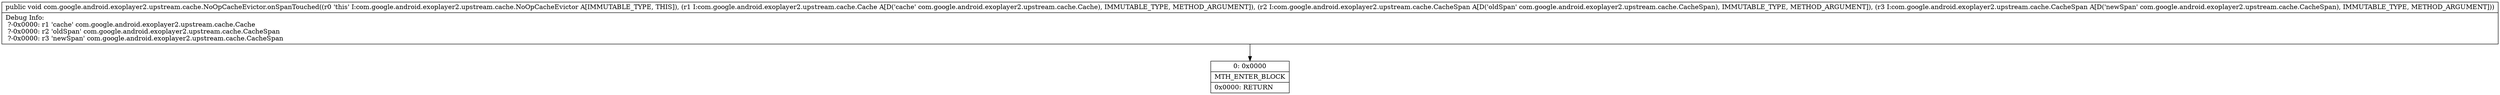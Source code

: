 digraph "CFG forcom.google.android.exoplayer2.upstream.cache.NoOpCacheEvictor.onSpanTouched(Lcom\/google\/android\/exoplayer2\/upstream\/cache\/Cache;Lcom\/google\/android\/exoplayer2\/upstream\/cache\/CacheSpan;Lcom\/google\/android\/exoplayer2\/upstream\/cache\/CacheSpan;)V" {
Node_0 [shape=record,label="{0\:\ 0x0000|MTH_ENTER_BLOCK\l|0x0000: RETURN   \l}"];
MethodNode[shape=record,label="{public void com.google.android.exoplayer2.upstream.cache.NoOpCacheEvictor.onSpanTouched((r0 'this' I:com.google.android.exoplayer2.upstream.cache.NoOpCacheEvictor A[IMMUTABLE_TYPE, THIS]), (r1 I:com.google.android.exoplayer2.upstream.cache.Cache A[D('cache' com.google.android.exoplayer2.upstream.cache.Cache), IMMUTABLE_TYPE, METHOD_ARGUMENT]), (r2 I:com.google.android.exoplayer2.upstream.cache.CacheSpan A[D('oldSpan' com.google.android.exoplayer2.upstream.cache.CacheSpan), IMMUTABLE_TYPE, METHOD_ARGUMENT]), (r3 I:com.google.android.exoplayer2.upstream.cache.CacheSpan A[D('newSpan' com.google.android.exoplayer2.upstream.cache.CacheSpan), IMMUTABLE_TYPE, METHOD_ARGUMENT]))  | Debug Info:\l  ?\-0x0000: r1 'cache' com.google.android.exoplayer2.upstream.cache.Cache\l  ?\-0x0000: r2 'oldSpan' com.google.android.exoplayer2.upstream.cache.CacheSpan\l  ?\-0x0000: r3 'newSpan' com.google.android.exoplayer2.upstream.cache.CacheSpan\l}"];
MethodNode -> Node_0;
}

